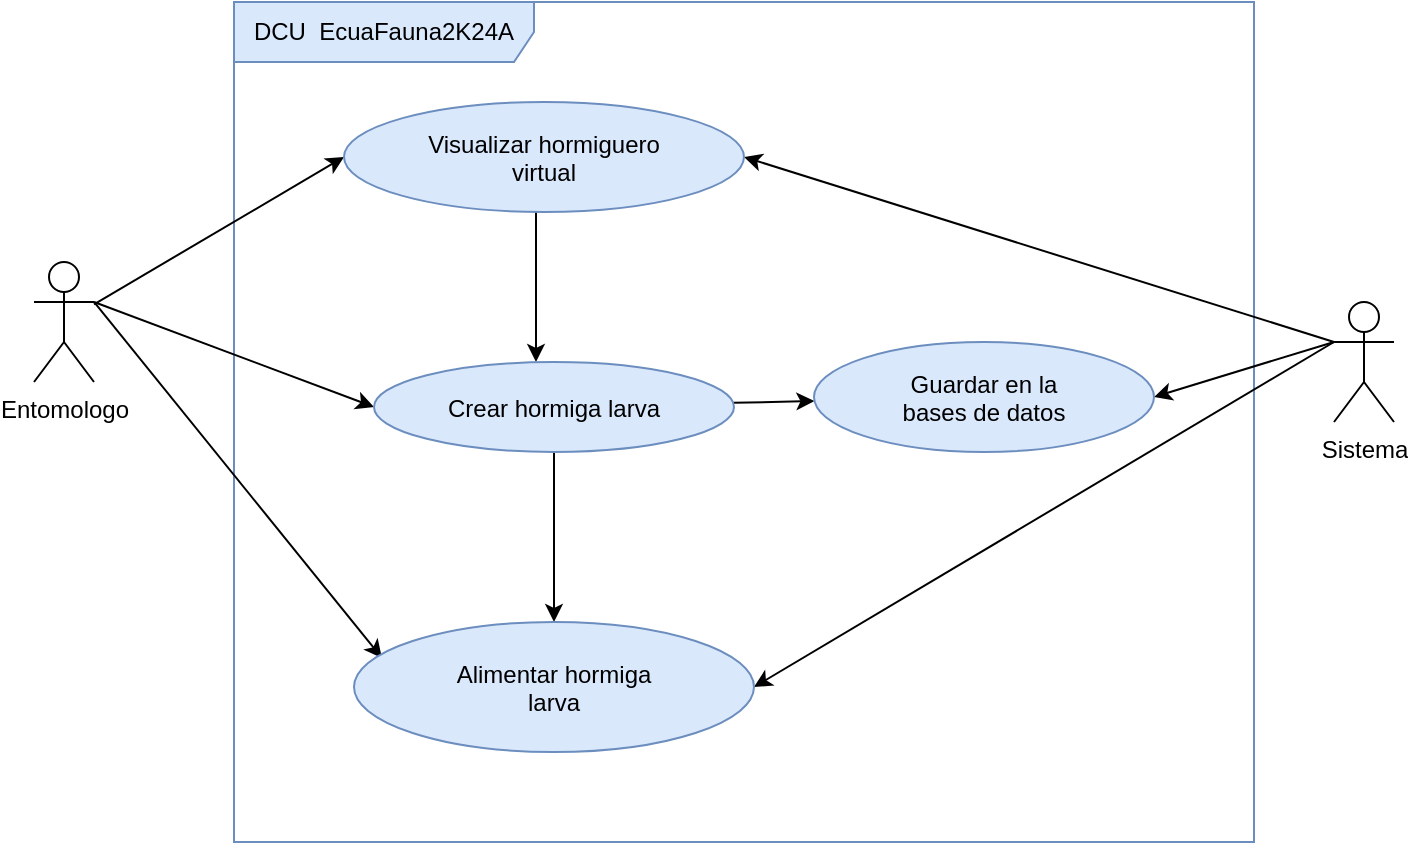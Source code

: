 <mxfile>
    <diagram id="YnnAXL4gK8yAqS_om3K8" name="Página-1">
        <mxGraphModel dx="832" dy="475" grid="1" gridSize="10" guides="1" tooltips="1" connect="1" arrows="1" fold="1" page="1" pageScale="1" pageWidth="827" pageHeight="1169" background="none" math="0" shadow="0">
            <root>
                <mxCell id="0"/>
                <mxCell id="1" parent="0"/>
                <mxCell id="2" value="&lt;font color=&quot;#000000&quot;&gt;DCU&amp;nbsp; EcuaFauna2K24A&lt;/font&gt;" style="shape=umlFrame;whiteSpace=wrap;html=1;width=150;height=30;fillColor=#dae8fc;strokeColor=#6c8ebf;" vertex="1" parent="1">
                    <mxGeometry x="210" y="40" width="510" height="420" as="geometry"/>
                </mxCell>
                <mxCell id="10" style="edgeStyle=none;html=1;entryX=0;entryY=0.5;entryDx=0;entryDy=0;" edge="1" parent="1" source="3" target="5">
                    <mxGeometry relative="1" as="geometry"/>
                </mxCell>
                <mxCell id="11" style="edgeStyle=none;html=1;entryX=0;entryY=0.5;entryDx=0;entryDy=0;exitX=1;exitY=0.333;exitDx=0;exitDy=0;exitPerimeter=0;" edge="1" parent="1" source="3" target="6">
                    <mxGeometry relative="1" as="geometry"/>
                </mxCell>
                <mxCell id="12" style="edgeStyle=none;html=1;entryX=0.07;entryY=0.277;entryDx=0;entryDy=0;exitX=1;exitY=0.333;exitDx=0;exitDy=0;exitPerimeter=0;entryPerimeter=0;" edge="1" parent="1" source="3" target="7">
                    <mxGeometry relative="1" as="geometry"/>
                </mxCell>
                <mxCell id="3" value="Entomologo" style="shape=umlActor;verticalLabelPosition=bottom;verticalAlign=top;html=1;" vertex="1" parent="1">
                    <mxGeometry x="110" y="170" width="30" height="60" as="geometry"/>
                </mxCell>
                <mxCell id="20" value="" style="edgeStyle=none;html=1;exitX=0;exitY=0.333;exitDx=0;exitDy=0;exitPerimeter=0;entryX=1;entryY=0.5;entryDx=0;entryDy=0;" edge="1" parent="1" source="4" target="8">
                    <mxGeometry relative="1" as="geometry"/>
                </mxCell>
                <mxCell id="21" style="edgeStyle=none;html=1;entryX=1;entryY=0.5;entryDx=0;entryDy=0;exitX=0;exitY=0.333;exitDx=0;exitDy=0;exitPerimeter=0;" edge="1" parent="1" source="4" target="5">
                    <mxGeometry relative="1" as="geometry"/>
                </mxCell>
                <mxCell id="22" style="edgeStyle=none;html=1;entryX=1;entryY=0.5;entryDx=0;entryDy=0;" edge="1" parent="1" target="7">
                    <mxGeometry relative="1" as="geometry">
                        <mxPoint x="760" y="210" as="sourcePoint"/>
                    </mxGeometry>
                </mxCell>
                <mxCell id="4" value="Sistema" style="shape=umlActor;verticalLabelPosition=bottom;verticalAlign=top;html=1;" vertex="1" parent="1">
                    <mxGeometry x="760" y="190" width="30" height="60" as="geometry"/>
                </mxCell>
                <mxCell id="25" value="" style="edgeStyle=none;html=1;entryX=0.45;entryY=0;entryDx=0;entryDy=0;entryPerimeter=0;exitX=0.48;exitY=1;exitDx=0;exitDy=0;exitPerimeter=0;" edge="1" parent="1" source="5" target="6">
                    <mxGeometry relative="1" as="geometry">
                        <mxPoint x="360" y="150" as="sourcePoint"/>
                    </mxGeometry>
                </mxCell>
                <mxCell id="5" value="Visualizar hormiguero&#10;virtual" style="ellipse;fillColor=#dae8fc;strokeColor=#6c8ebf;fontColor=#000000;" vertex="1" parent="1">
                    <mxGeometry x="265" y="90" width="200" height="55" as="geometry"/>
                </mxCell>
                <mxCell id="19" value="" style="edgeStyle=none;html=1;" edge="1" parent="1" source="6" target="8">
                    <mxGeometry relative="1" as="geometry"/>
                </mxCell>
                <mxCell id="26" value="" style="edgeStyle=none;html=1;" edge="1" parent="1" source="6" target="7">
                    <mxGeometry relative="1" as="geometry"/>
                </mxCell>
                <mxCell id="6" value="Crear hormiga larva" style="ellipse;fillColor=#dae8fc;strokeColor=#6c8ebf;fontColor=#000000;" vertex="1" parent="1">
                    <mxGeometry x="280" y="220" width="180" height="45" as="geometry"/>
                </mxCell>
                <mxCell id="7" value="Alimentar hormiga&#10;larva" style="ellipse;fillColor=#dae8fc;strokeColor=#6c8ebf;fontColor=#000000;" vertex="1" parent="1">
                    <mxGeometry x="270" y="350" width="200" height="65" as="geometry"/>
                </mxCell>
                <mxCell id="8" value="Guardar en la &#10;bases de datos" style="ellipse;fillColor=#dae8fc;strokeColor=#6c8ebf;fontColor=#000000;" vertex="1" parent="1">
                    <mxGeometry x="500" y="210" width="170" height="55" as="geometry"/>
                </mxCell>
            </root>
        </mxGraphModel>
    </diagram>
</mxfile>